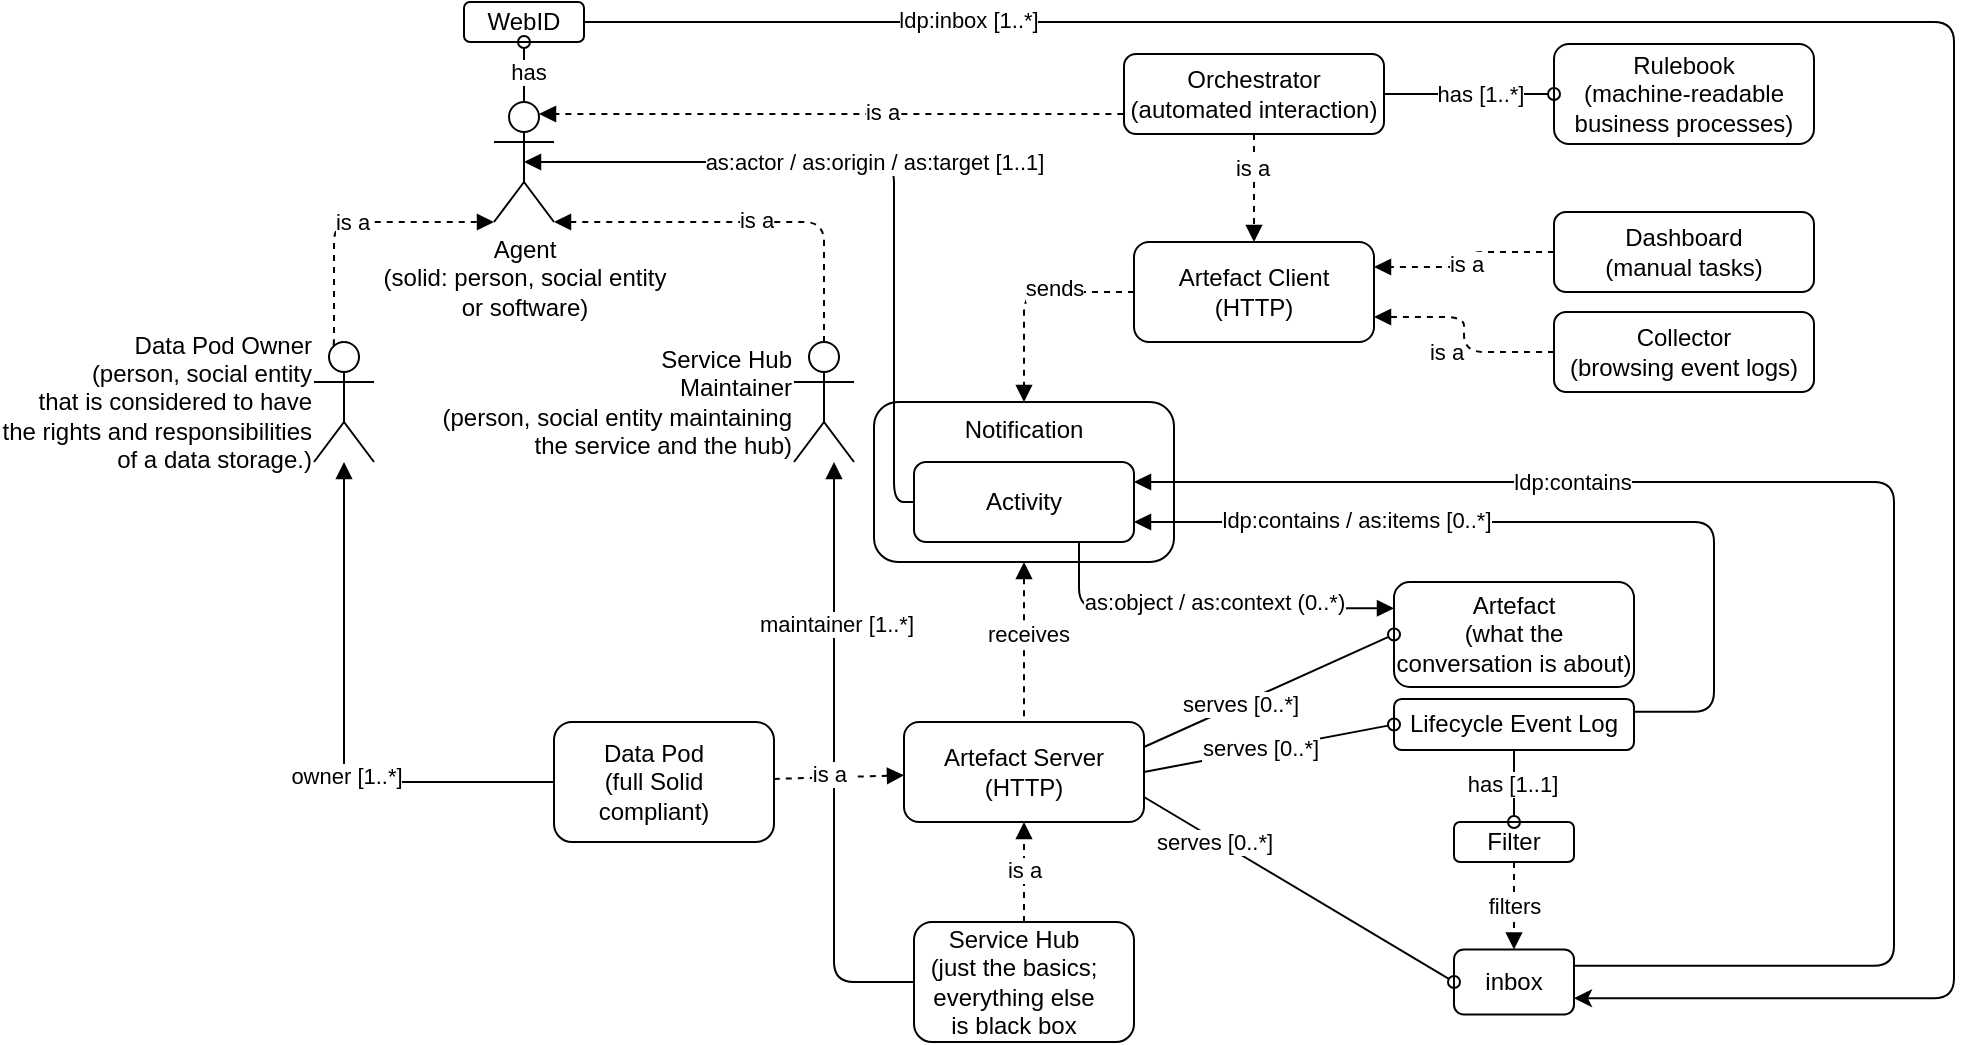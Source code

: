 <mxfile>
    <diagram id="vyJPvvBAsfCQk672KLrS" name="Page-1">
        <mxGraphModel dx="1909" dy="1691" grid="1" gridSize="10" guides="1" tooltips="1" connect="1" arrows="1" fold="1" page="1" pageScale="1" pageWidth="827" pageHeight="1169" math="0" shadow="0">
            <root>
                <mxCell id="0"/>
                <mxCell id="1" parent="0"/>
                <mxCell id="80" value="Notification" style="rounded=1;whiteSpace=wrap;html=1;fillColor=none;verticalAlign=top;" vertex="1" parent="1">
                    <mxGeometry x="220" y="-320" width="150" height="80" as="geometry"/>
                </mxCell>
                <mxCell id="25" style="edgeStyle=orthogonalEdgeStyle;html=1;exitX=0.5;exitY=0.5;exitDx=0;exitDy=0;exitPerimeter=0;startArrow=block;startFill=1;endArrow=none;endFill=0;entryX=0;entryY=0.5;entryDx=0;entryDy=0;" parent="1" source="2" target="18" edge="1">
                    <mxGeometry relative="1" as="geometry">
                        <mxPoint x="268" y="-290" as="targetPoint"/>
                        <Array as="points">
                            <mxPoint x="230" y="-440"/>
                            <mxPoint x="230" y="-270"/>
                        </Array>
                    </mxGeometry>
                </mxCell>
                <mxCell id="26" value="as:actor / as:origin / as:target [1..1]" style="edgeLabel;html=1;align=center;verticalAlign=middle;resizable=0;points=[];" parent="25" vertex="1" connectable="0">
                    <mxGeometry x="-0.098" relative="1" as="geometry">
                        <mxPoint x="10" as="offset"/>
                    </mxGeometry>
                </mxCell>
                <mxCell id="35" style="edgeStyle=orthogonalEdgeStyle;html=1;exitX=0.5;exitY=0;exitDx=0;exitDy=0;exitPerimeter=0;entryX=0.5;entryY=1;entryDx=0;entryDy=0;startArrow=none;startFill=0;endArrow=oval;endFill=0;" parent="1" source="2" target="16" edge="1">
                    <mxGeometry relative="1" as="geometry"/>
                </mxCell>
                <mxCell id="36" value="has" style="edgeLabel;html=1;align=center;verticalAlign=middle;resizable=0;points=[];" parent="35" vertex="1" connectable="0">
                    <mxGeometry x="0.044" y="-2" relative="1" as="geometry">
                        <mxPoint as="offset"/>
                    </mxGeometry>
                </mxCell>
                <mxCell id="2" value="Agent&lt;br&gt;(solid: person, social entity &lt;br&gt;or software)" style="shape=umlActor;verticalLabelPosition=bottom;verticalAlign=top;html=1;outlineConnect=0;" parent="1" vertex="1">
                    <mxGeometry x="30" y="-470" width="30" height="60" as="geometry"/>
                </mxCell>
                <mxCell id="23" style="edgeStyle=orthogonalEdgeStyle;html=1;exitX=0;exitY=0.5;exitDx=0;exitDy=0;startArrow=none;startFill=0;endArrow=block;endFill=1;" parent="1" source="4" target="41" edge="1">
                    <mxGeometry relative="1" as="geometry">
                        <mxPoint x="40" y="-190" as="targetPoint"/>
                        <Array as="points">
                            <mxPoint x="-45" y="-130"/>
                        </Array>
                    </mxGeometry>
                </mxCell>
                <mxCell id="24" value="owner [1..*]" style="edgeLabel;html=1;align=center;verticalAlign=middle;resizable=0;points=[];" parent="23" vertex="1" connectable="0">
                    <mxGeometry x="-0.18" y="-1" relative="1" as="geometry">
                        <mxPoint as="offset"/>
                    </mxGeometry>
                </mxCell>
                <mxCell id="4" value="&lt;div&gt;Data Pod&lt;br&gt;&lt;/div&gt;&lt;div&gt;(full Solid compliant)&lt;/div&gt;" style="rounded=1;whiteSpace=wrap;html=1;strokeWidth=1;strokeColor=default;align=center;verticalAlign=middle;spacingRight=10;fillColor=none;" parent="1" vertex="1">
                    <mxGeometry x="60" y="-160" width="110" height="60" as="geometry"/>
                </mxCell>
                <mxCell id="20" style="edgeStyle=none;html=1;exitX=0.5;exitY=0;exitDx=0;exitDy=0;endArrow=block;endFill=1;dashed=1;" parent="1" source="5" target="6" edge="1">
                    <mxGeometry relative="1" as="geometry"/>
                </mxCell>
                <mxCell id="34" value="is a" style="edgeLabel;html=1;align=center;verticalAlign=middle;resizable=0;points=[];" parent="20" vertex="1" connectable="0">
                    <mxGeometry x="0.004" relative="1" as="geometry">
                        <mxPoint y="-1" as="offset"/>
                    </mxGeometry>
                </mxCell>
                <mxCell id="66" style="edgeStyle=orthogonalEdgeStyle;html=1;startArrow=none;startFill=0;endArrow=block;endFill=1;exitX=0;exitY=0.5;exitDx=0;exitDy=0;" parent="1" source="5" target="42" edge="1">
                    <mxGeometry relative="1" as="geometry">
                        <Array as="points">
                            <mxPoint x="200" y="-30"/>
                        </Array>
                    </mxGeometry>
                </mxCell>
                <mxCell id="68" value="maintainer [1..*]" style="edgeLabel;html=1;align=center;verticalAlign=middle;resizable=0;points=[];" parent="66" vertex="1" connectable="0">
                    <mxGeometry x="0.648" y="-1" relative="1" as="geometry">
                        <mxPoint y="28" as="offset"/>
                    </mxGeometry>
                </mxCell>
                <mxCell id="5" value="&lt;div&gt;Service Hub&lt;br&gt;&lt;/div&gt;&lt;div&gt;(just the basics; everything else is&amp;nbsp;&lt;span&gt;black box&lt;/span&gt;&lt;/div&gt;" style="rounded=1;whiteSpace=wrap;html=1;strokeWidth=1;strokeColor=default;align=center;verticalAlign=middle;spacingRight=10;fillColor=none;" parent="1" vertex="1">
                    <mxGeometry x="240" y="-60" width="110" height="60" as="geometry"/>
                </mxCell>
                <mxCell id="13" style="edgeStyle=none;html=1;exitX=1;exitY=0.25;exitDx=0;exitDy=0;entryX=0;entryY=0.5;entryDx=0;entryDy=0;endArrow=oval;endFill=0;" parent="1" source="6" target="11" edge="1">
                    <mxGeometry relative="1" as="geometry"/>
                </mxCell>
                <mxCell id="37" value="serves [0..*]" style="edgeLabel;html=1;align=center;verticalAlign=middle;resizable=0;points=[];" parent="13" vertex="1" connectable="0">
                    <mxGeometry x="-0.235" y="1" relative="1" as="geometry">
                        <mxPoint y="1" as="offset"/>
                    </mxGeometry>
                </mxCell>
                <mxCell id="14" style="edgeStyle=none;html=1;exitX=1;exitY=0.5;exitDx=0;exitDy=0;entryX=0;entryY=0.5;entryDx=0;entryDy=0;endArrow=oval;endFill=0;" parent="1" source="6" target="8" edge="1">
                    <mxGeometry relative="1" as="geometry"/>
                </mxCell>
                <mxCell id="38" value="serves [0..*]" style="edgeLabel;html=1;align=center;verticalAlign=middle;resizable=0;points=[];" parent="14" vertex="1" connectable="0">
                    <mxGeometry x="0.033" y="2" relative="1" as="geometry">
                        <mxPoint x="-6" y="2" as="offset"/>
                    </mxGeometry>
                </mxCell>
                <mxCell id="15" style="edgeStyle=none;html=1;exitX=1;exitY=0.75;exitDx=0;exitDy=0;entryX=0;entryY=0.5;entryDx=0;entryDy=0;endArrow=oval;endFill=0;" parent="1" source="6" target="7" edge="1">
                    <mxGeometry relative="1" as="geometry"/>
                </mxCell>
                <mxCell id="19" style="edgeStyle=none;html=1;endArrow=none;endFill=0;startArrow=block;startFill=1;dashed=1;" parent="1" source="6" target="4" edge="1">
                    <mxGeometry relative="1" as="geometry"/>
                </mxCell>
                <mxCell id="33" value="is a&amp;nbsp;" style="edgeLabel;html=1;align=center;verticalAlign=middle;resizable=0;points=[];" parent="19" vertex="1" connectable="0">
                    <mxGeometry x="0.11" y="-2" relative="1" as="geometry">
                        <mxPoint as="offset"/>
                    </mxGeometry>
                </mxCell>
                <mxCell id="6" value="Artefact Server&lt;br&gt;(HTTP)" style="rounded=1;whiteSpace=wrap;html=1;fillColor=none;" parent="1" vertex="1">
                    <mxGeometry x="235" y="-160" width="120" height="50" as="geometry"/>
                </mxCell>
                <mxCell id="27" style="edgeStyle=orthogonalEdgeStyle;html=1;entryX=1;entryY=0.25;entryDx=0;entryDy=0;startArrow=none;startFill=0;endArrow=block;endFill=1;exitX=1;exitY=0.25;exitDx=0;exitDy=0;" parent="1" source="7" target="18" edge="1">
                    <mxGeometry relative="1" as="geometry">
                        <Array as="points">
                            <mxPoint x="730" y="-38"/>
                            <mxPoint x="730" y="-280"/>
                        </Array>
                        <mxPoint x="570" y="-90" as="sourcePoint"/>
                    </mxGeometry>
                </mxCell>
                <mxCell id="28" value="ldp:contains" style="edgeLabel;html=1;align=center;verticalAlign=middle;resizable=0;points=[];" parent="27" vertex="1" connectable="0">
                    <mxGeometry x="0.442" relative="1" as="geometry">
                        <mxPoint as="offset"/>
                    </mxGeometry>
                </mxCell>
                <mxCell id="7" value="inbox" style="rounded=1;whiteSpace=wrap;html=1;fillColor=none;" parent="1" vertex="1">
                    <mxGeometry x="510" y="-46.25" width="60" height="32.5" as="geometry"/>
                </mxCell>
                <mxCell id="29" style="edgeStyle=orthogonalEdgeStyle;html=1;entryX=1;entryY=0.75;entryDx=0;entryDy=0;startArrow=none;startFill=0;endArrow=block;endFill=1;exitX=1;exitY=0.25;exitDx=0;exitDy=0;" parent="1" source="8" target="18" edge="1">
                    <mxGeometry relative="1" as="geometry">
                        <Array as="points">
                            <mxPoint x="640" y="-165"/>
                            <mxPoint x="640" y="-260"/>
                        </Array>
                    </mxGeometry>
                </mxCell>
                <mxCell id="30" value="ldp:contains / as:items [0..*]" style="edgeLabel;html=1;align=center;verticalAlign=middle;resizable=0;points=[];" parent="29" vertex="1" connectable="0">
                    <mxGeometry x="0.599" y="-1" relative="1" as="geometry">
                        <mxPoint x="25" as="offset"/>
                    </mxGeometry>
                </mxCell>
                <mxCell id="64" style="edgeStyle=orthogonalEdgeStyle;html=1;exitX=0.5;exitY=1;exitDx=0;exitDy=0;entryX=0.5;entryY=0;entryDx=0;entryDy=0;startArrow=none;startFill=0;endArrow=oval;endFill=0;" parent="1" source="8" target="63" edge="1">
                    <mxGeometry relative="1" as="geometry"/>
                </mxCell>
                <mxCell id="65" value="has [1..1]" style="edgeLabel;html=1;align=center;verticalAlign=middle;resizable=0;points=[];" parent="64" vertex="1" connectable="0">
                    <mxGeometry x="-0.055" y="-1" relative="1" as="geometry">
                        <mxPoint as="offset"/>
                    </mxGeometry>
                </mxCell>
                <mxCell id="8" value="Lifecycle Event Log" style="rounded=1;whiteSpace=wrap;html=1;fillColor=none;" parent="1" vertex="1">
                    <mxGeometry x="480" y="-171.5" width="120" height="25.5" as="geometry"/>
                </mxCell>
                <mxCell id="31" style="edgeStyle=orthogonalEdgeStyle;html=1;exitX=0;exitY=0.25;exitDx=0;exitDy=0;entryX=0.75;entryY=1;entryDx=0;entryDy=0;startArrow=block;startFill=1;endArrow=none;endFill=0;" parent="1" source="11" target="18" edge="1">
                    <mxGeometry relative="1" as="geometry"/>
                </mxCell>
                <mxCell id="32" value="as:object / as:context (0..*)" style="edgeLabel;html=1;align=center;verticalAlign=middle;resizable=0;points=[];" parent="31" vertex="1" connectable="0">
                    <mxGeometry x="0.218" y="-3" relative="1" as="geometry">
                        <mxPoint x="26" as="offset"/>
                    </mxGeometry>
                </mxCell>
                <mxCell id="11" value="Artefact&lt;br&gt;(what the conversation is about)" style="rounded=1;whiteSpace=wrap;html=1;fillColor=none;strokeColor=#000000;strokeWidth=1;" parent="1" vertex="1">
                    <mxGeometry x="480" y="-230" width="120" height="52.5" as="geometry"/>
                </mxCell>
                <mxCell id="75" style="edgeStyle=orthogonalEdgeStyle;html=1;exitX=1;exitY=0.5;exitDx=0;exitDy=0;entryX=1;entryY=0.75;entryDx=0;entryDy=0;jumpStyle=none;" parent="1" source="16" target="7" edge="1">
                    <mxGeometry relative="1" as="geometry">
                        <Array as="points">
                            <mxPoint x="760" y="-510"/>
                            <mxPoint x="760" y="-22"/>
                        </Array>
                    </mxGeometry>
                </mxCell>
                <mxCell id="76" value="ldp:inbox [1..*]" style="edgeLabel;html=1;align=center;verticalAlign=middle;resizable=0;points=[];" parent="75" vertex="1" connectable="0">
                    <mxGeometry x="-0.719" y="1" relative="1" as="geometry">
                        <mxPoint as="offset"/>
                    </mxGeometry>
                </mxCell>
                <mxCell id="16" value="WebID" style="rounded=1;whiteSpace=wrap;html=1;fillColor=none;" parent="1" vertex="1">
                    <mxGeometry x="15" y="-520" width="60" height="20" as="geometry"/>
                </mxCell>
                <mxCell id="18" value="Activity" style="rounded=1;whiteSpace=wrap;html=1;fillColor=default;" parent="1" vertex="1">
                    <mxGeometry x="240" y="-290" width="110" height="40" as="geometry"/>
                </mxCell>
                <mxCell id="40" value="serves [0..*]" style="edgeLabel;html=1;align=center;verticalAlign=middle;resizable=0;points=[];" parent="1" vertex="1" connectable="0">
                    <mxGeometry x="389.998" y="-99.996" as="geometry"/>
                </mxCell>
                <mxCell id="45" style="edgeStyle=orthogonalEdgeStyle;html=1;exitX=0.25;exitY=0.1;exitDx=0;exitDy=0;exitPerimeter=0;entryX=0;entryY=1;entryDx=0;entryDy=0;entryPerimeter=0;startArrow=none;startFill=0;endArrow=block;endFill=1;dashed=1;" parent="1" source="41" target="2" edge="1">
                    <mxGeometry relative="1" as="geometry">
                        <Array as="points">
                            <mxPoint x="-50" y="-344"/>
                            <mxPoint x="-50" y="-410"/>
                        </Array>
                    </mxGeometry>
                </mxCell>
                <mxCell id="46" value="is a" style="edgeLabel;html=1;align=center;verticalAlign=middle;resizable=0;points=[];" parent="45" vertex="1" connectable="0">
                    <mxGeometry x="0.039" relative="1" as="geometry">
                        <mxPoint as="offset"/>
                    </mxGeometry>
                </mxCell>
                <mxCell id="41" value="Data Pod Owner&lt;br&gt;(person, social entity &lt;br&gt;that is considered to have &lt;br&gt;the rights and responsibilities &lt;br&gt;of a data storage.)" style="shape=umlActor;verticalLabelPosition=middle;verticalAlign=middle;html=1;outlineConnect=0;labelPosition=left;align=right;" parent="1" vertex="1">
                    <mxGeometry x="-60" y="-350" width="30" height="60" as="geometry"/>
                </mxCell>
                <mxCell id="47" style="edgeStyle=orthogonalEdgeStyle;html=1;exitX=0.5;exitY=0;exitDx=0;exitDy=0;exitPerimeter=0;entryX=1;entryY=1;entryDx=0;entryDy=0;entryPerimeter=0;startArrow=none;startFill=0;endArrow=block;endFill=1;dashed=1;" parent="1" source="42" target="2" edge="1">
                    <mxGeometry relative="1" as="geometry">
                        <Array as="points">
                            <mxPoint x="195" y="-410"/>
                        </Array>
                    </mxGeometry>
                </mxCell>
                <mxCell id="48" value="is a" style="edgeLabel;html=1;align=center;verticalAlign=middle;resizable=0;points=[];" parent="47" vertex="1" connectable="0">
                    <mxGeometry x="-0.038" y="-1" relative="1" as="geometry">
                        <mxPoint as="offset"/>
                    </mxGeometry>
                </mxCell>
                <mxCell id="42" value="Service Hub&lt;br&gt;Maintainer&lt;br&gt;(person, social entity maintaining &lt;br&gt;the service and the hub)" style="shape=umlActor;verticalLabelPosition=middle;verticalAlign=middle;html=1;outlineConnect=0;labelPosition=left;align=right;" parent="1" vertex="1">
                    <mxGeometry x="180" y="-350" width="30" height="60" as="geometry"/>
                </mxCell>
                <mxCell id="53" style="edgeStyle=orthogonalEdgeStyle;html=1;exitX=0.5;exitY=1;exitDx=0;exitDy=0;dashed=1;startArrow=none;startFill=0;endArrow=block;endFill=1;" parent="1" source="51" target="59" edge="1">
                    <mxGeometry relative="1" as="geometry"/>
                </mxCell>
                <mxCell id="56" value="is a" style="edgeLabel;html=1;align=center;verticalAlign=middle;resizable=0;points=[];" parent="53" vertex="1" connectable="0">
                    <mxGeometry x="-0.392" y="-1" relative="1" as="geometry">
                        <mxPoint as="offset"/>
                    </mxGeometry>
                </mxCell>
                <mxCell id="70" style="edgeStyle=orthogonalEdgeStyle;html=1;exitX=1;exitY=0.5;exitDx=0;exitDy=0;entryX=0;entryY=0.5;entryDx=0;entryDy=0;startArrow=none;startFill=0;endArrow=oval;endFill=0;jumpStyle=arc;" parent="1" source="51" target="69" edge="1">
                    <mxGeometry relative="1" as="geometry"/>
                </mxCell>
                <mxCell id="71" value="has [1..*]" style="edgeLabel;html=1;align=center;verticalAlign=middle;resizable=0;points=[];" parent="70" vertex="1" connectable="0">
                    <mxGeometry x="-0.157" y="1" relative="1" as="geometry">
                        <mxPoint x="12" y="1" as="offset"/>
                    </mxGeometry>
                </mxCell>
                <mxCell id="72" style="edgeStyle=orthogonalEdgeStyle;html=1;startArrow=none;startFill=0;endArrow=block;endFill=1;dashed=1;entryX=0.75;entryY=0.1;entryDx=0;entryDy=0;entryPerimeter=0;exitX=0;exitY=0.75;exitDx=0;exitDy=0;" parent="1" source="51" target="2" edge="1">
                    <mxGeometry relative="1" as="geometry">
                        <mxPoint x="60" y="-410" as="targetPoint"/>
                        <Array as="points">
                            <mxPoint x="354" y="-464"/>
                        </Array>
                        <mxPoint x="290" y="-490" as="sourcePoint"/>
                    </mxGeometry>
                </mxCell>
                <mxCell id="77" value="is a" style="edgeLabel;html=1;align=center;verticalAlign=middle;resizable=0;points=[];" vertex="1" connectable="0" parent="72">
                    <mxGeometry x="-0.105" y="-1" relative="1" as="geometry">
                        <mxPoint as="offset"/>
                    </mxGeometry>
                </mxCell>
                <mxCell id="51" value="Orchestrator&lt;br&gt;(automated interaction)" style="rounded=1;whiteSpace=wrap;html=1;fillColor=default;" parent="1" vertex="1">
                    <mxGeometry x="345" y="-494" width="130" height="40" as="geometry"/>
                </mxCell>
                <mxCell id="54" style="edgeStyle=orthogonalEdgeStyle;html=1;exitX=0;exitY=0.5;exitDx=0;exitDy=0;entryX=1;entryY=0.75;entryDx=0;entryDy=0;dashed=1;startArrow=none;startFill=0;endArrow=block;endFill=1;" parent="1" source="52" target="59" edge="1">
                    <mxGeometry relative="1" as="geometry"/>
                </mxCell>
                <mxCell id="55" value="is a" style="edgeLabel;html=1;align=center;verticalAlign=middle;resizable=0;points=[];" parent="54" vertex="1" connectable="0">
                    <mxGeometry x="-0.453" y="1" relative="1" as="geometry">
                        <mxPoint x="-25" y="-1" as="offset"/>
                    </mxGeometry>
                </mxCell>
                <mxCell id="52" value="Collector&lt;br&gt;(browsing event logs)" style="rounded=1;whiteSpace=wrap;html=1;fillColor=default;" parent="1" vertex="1">
                    <mxGeometry x="560" y="-365" width="130" height="40" as="geometry"/>
                </mxCell>
                <mxCell id="82" style="edgeStyle=orthogonalEdgeStyle;html=1;exitX=0;exitY=0.5;exitDx=0;exitDy=0;endArrow=block;endFill=1;dashed=1;" edge="1" parent="1" source="59" target="80">
                    <mxGeometry relative="1" as="geometry"/>
                </mxCell>
                <mxCell id="83" value="sends" style="edgeLabel;html=1;align=center;verticalAlign=middle;resizable=0;points=[];" vertex="1" connectable="0" parent="82">
                    <mxGeometry x="-0.264" y="-2" relative="1" as="geometry">
                        <mxPoint as="offset"/>
                    </mxGeometry>
                </mxCell>
                <mxCell id="59" value="Artefact Client&lt;br&gt;(HTTP)" style="rounded=1;whiteSpace=wrap;html=1;fillColor=none;" parent="1" vertex="1">
                    <mxGeometry x="350" y="-400" width="120" height="50" as="geometry"/>
                </mxCell>
                <mxCell id="61" style="edgeStyle=orthogonalEdgeStyle;html=1;exitX=0;exitY=0.5;exitDx=0;exitDy=0;entryX=1;entryY=0.25;entryDx=0;entryDy=0;dashed=1;startArrow=none;startFill=0;endArrow=block;endFill=1;" parent="1" source="60" target="59" edge="1">
                    <mxGeometry relative="1" as="geometry"/>
                </mxCell>
                <mxCell id="62" value="is a" style="edgeLabel;html=1;align=center;verticalAlign=middle;resizable=0;points=[];" parent="61" vertex="1" connectable="0">
                    <mxGeometry x="0.051" y="1" relative="1" as="geometry">
                        <mxPoint as="offset"/>
                    </mxGeometry>
                </mxCell>
                <mxCell id="60" value="Dashboard&lt;br&gt;(manual tasks)" style="rounded=1;whiteSpace=wrap;html=1;fillColor=default;" parent="1" vertex="1">
                    <mxGeometry x="560" y="-415" width="130" height="40" as="geometry"/>
                </mxCell>
                <mxCell id="79" value="filters" style="edgeStyle=none;html=1;exitX=0.5;exitY=1;exitDx=0;exitDy=0;entryX=0.5;entryY=0;entryDx=0;entryDy=0;endArrow=block;endFill=1;dashed=1;" edge="1" parent="1" source="63" target="7">
                    <mxGeometry relative="1" as="geometry"/>
                </mxCell>
                <mxCell id="63" value="Filter" style="rounded=1;whiteSpace=wrap;html=1;fillColor=none;" parent="1" vertex="1">
                    <mxGeometry x="510" y="-110" width="60" height="20" as="geometry"/>
                </mxCell>
                <mxCell id="69" value="Rulebook&lt;br&gt;(machine-readable business processes)" style="rounded=1;whiteSpace=wrap;html=1;fillColor=none;" parent="1" vertex="1">
                    <mxGeometry x="560" y="-499" width="130" height="50" as="geometry"/>
                </mxCell>
                <mxCell id="84" style="edgeStyle=orthogonalEdgeStyle;html=1;exitX=0.5;exitY=1;exitDx=0;exitDy=0;entryX=0.5;entryY=0;entryDx=0;entryDy=0;dashed=1;endArrow=none;endFill=0;startArrow=block;startFill=1;" edge="1" parent="1" source="80" target="6">
                    <mxGeometry relative="1" as="geometry"/>
                </mxCell>
                <mxCell id="85" value="receives" style="edgeLabel;html=1;align=center;verticalAlign=middle;resizable=0;points=[];" vertex="1" connectable="0" parent="84">
                    <mxGeometry x="-0.111" y="2" relative="1" as="geometry">
                        <mxPoint as="offset"/>
                    </mxGeometry>
                </mxCell>
            </root>
        </mxGraphModel>
    </diagram>
</mxfile>